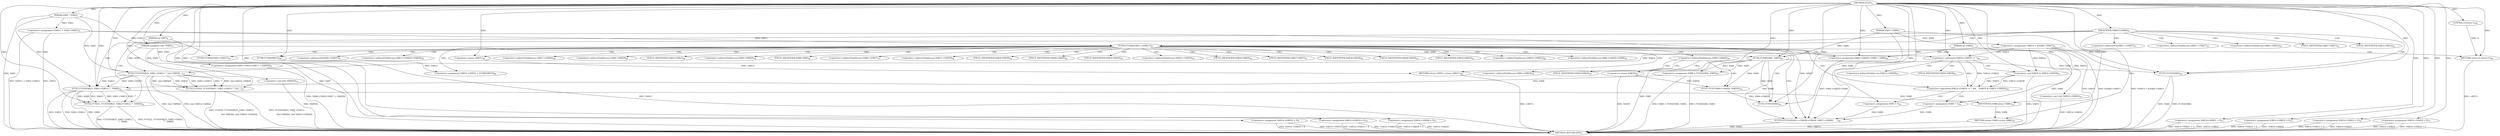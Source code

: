 digraph "FUN1" {  
"8" [label = <(METHOD,FUN1)<SUB>1</SUB>> ]
"191" [label = <(METHOD_RETURN,ANY)<SUB>1</SUB>> ]
"9" [label = <(PARAM,VAR1 * VAR2)<SUB>1</SUB>> ]
"10" [label = <(PARAM,VAR3 * VAR4)<SUB>1</SUB>> ]
"11" [label = <(PARAM,unsigned char *VAR5)<SUB>2</SUB>> ]
"12" [label = <(PARAM,int VAR6)<SUB>2</SUB>> ]
"13" [label = <(PARAM,int VAR7)<SUB>2</SUB>> ]
"18" [label = <(&lt;operator&gt;.assignment,*VAR11 = VAR2-&gt;VAR12)<SUB>5</SUB>> ]
"24" [label = <(&lt;operator&gt;.assignment,*VAR14 = &amp;VAR4-&gt;VAR15)<SUB>6</SUB>> ]
"30" [label = <(&lt;operator&gt;.assignment,VAR4-&gt;VAR16.VAR17 = VAR5[0])<SUB>8</SUB>> ]
"39" [label = <(&lt;operator&gt;.assignment,VAR14-&gt;VAR18 = 0)<SUB>9</SUB>> ]
"44" [label = <(&lt;operator&gt;.assignment,VAR14-&gt;VAR19 = 0)<SUB>10</SUB>> ]
"49" [label = <(&lt;operator&gt;.assignment,VAR14-&gt;VAR20 = 0)<SUB>11</SUB>> ]
"54" [label = <(&lt;operator&gt;.assignment,VAR14-&gt;VAR21 = 0)<SUB>12</SUB>> ]
"59" [label = <(&lt;operator&gt;.assignment,VAR14-&gt;VAR22 = 0)<SUB>13</SUB>> ]
"64" [label = <(&lt;operator&gt;.assignment,VAR14-&gt;VAR23 = 0)<SUB>14</SUB>> ]
"69" [label = <(&lt;operator&gt;.assignment,VAR14-&gt;VAR24 = 0)<SUB>15</SUB>> ]
"74" [label = <(FUN2,FUN2(4, FUN3(VAR25, VAR2-&gt;VAR12,
			&quot;&quot;,
			(int...)<SUB>16</SUB>> ]
"92" [label = <(&lt;operator&gt;.assignment,VAR8 = FUN4(VAR4, VAR5))<SUB>20</SUB>> ]
"136" [label = <(&lt;operator&gt;.assignment,VAR14-&gt;VAR32 = FUN8(VAR33))<SUB>49</SUB>> ]
"163" [label = <(&lt;operator&gt;.assignment,VAR4-&gt;VAR29-&gt;VAR6 = VAR6)<SUB>56</SUB>> ]
"170" [label = <(FUN9,FUN9(&amp;VAR2-&gt;VAR37))<SUB>57</SUB>> ]
"175" [label = <(FUN10,FUN10(VAR11-&gt;VAR38-&gt;VAR39, VAR11-&gt;VAR40,
			   ...)<SUB>58</SUB>> ]
"189" [label = <(RETURN,return 0;,return 0;)<SUB>60</SUB>> ]
"98" [label = <(IDENTIFIER,VAR8,if (VAR8))<SUB>21</SUB>> ]
"114" [label = <(FUN6,FUN6(&amp;VAR11-&gt;VAR27))<SUB>27</SUB>> ]
"143" [label = <(&lt;operator&gt;.logicalAnd,VAR14-&gt;VAR34 != '' &amp;&amp;	
	    (VAR35 &amp; VAR14-&gt;VAR36))<SUB>50</SUB>> ]
"190" [label = <(LITERAL,0,return 0;)<SUB>60</SUB>> ]
"76" [label = <(FUN3,FUN3(VAR25, VAR2-&gt;VAR12,
			&quot;&quot;,
			(int) VAR5[0...)<SUB>16</SUB>> ]
"94" [label = <(FUN4,FUN4(VAR4, VAR5))<SUB>20</SUB>> ]
"100" [label = <(FUN2,FUN2(1, FUN3(VAR25, VAR2-&gt;VAR12,
			&quot;&quot;, VAR8)))<SUB>22</SUB>> ]
"109" [label = <(FUN5,FUN5(VAR4))<SUB>24</SUB>> ]
"111" [label = <(RETURN,return VAR8;,return VAR8;)<SUB>25</SUB>> ]
"131" [label = <(FUN5,FUN5(VAR4))<SUB>45</SUB>> ]
"133" [label = <(RETURN,return -VAR31;,return -VAR31;)<SUB>46</SUB>> ]
"140" [label = <(FUN8,FUN8(VAR33))<SUB>49</SUB>> ]
"155" [label = <(&lt;operator&gt;.assignment,VAR9 = 0)<SUB>52</SUB>> ]
"82" [label = <(&lt;operator&gt;.cast,(int) VAR5[0])<SUB>18</SUB>> ]
"87" [label = <(&lt;operator&gt;.cast,(int) VAR14-&gt;VAR26)<SUB>18</SUB>> ]
"112" [label = <(IDENTIFIER,VAR8,return VAR8;)<SUB>25</SUB>> ]
"134" [label = <(&lt;operator&gt;.minus,-VAR31)<SUB>46</SUB>> ]
"144" [label = <(&lt;operator&gt;.notEquals,VAR14-&gt;VAR34 != '')<SUB>50</SUB>> ]
"149" [label = <(&lt;operator&gt;.and,VAR35 &amp; VAR14-&gt;VAR36)<SUB>51</SUB>> ]
"160" [label = <(&lt;operator&gt;.assignment,VAR9 = 1)<SUB>54</SUB>> ]
"102" [label = <(FUN3,FUN3(VAR25, VAR2-&gt;VAR12,
			&quot;&quot;, VAR8))<SUB>22</SUB>> ]
"125" [label = <(FUN7,FUN7(VAR4-&gt;VAR29, -VAR30))<SUB>38</SUB>> ]
"129" [label = <(&lt;operator&gt;.minus,-VAR30)<SUB>38</SUB>> ]
"137" [label = <(&lt;operator&gt;.indirectFieldAccess,VAR14-&gt;VAR32)<SUB>49</SUB>> ]
"164" [label = <(&lt;operator&gt;.indirectFieldAccess,VAR4-&gt;VAR29-&gt;VAR6)<SUB>56</SUB>> ]
"171" [label = <(&lt;operator&gt;.addressOf,&amp;VAR2-&gt;VAR37)<SUB>57</SUB>> ]
"176" [label = <(&lt;operator&gt;.indirectFieldAccess,VAR11-&gt;VAR38-&gt;VAR39)<SUB>58</SUB>> ]
"181" [label = <(&lt;operator&gt;.indirectFieldAccess,VAR11-&gt;VAR40)<SUB>58</SUB>> ]
"184" [label = <(&lt;operator&gt;.indirectFieldAccess,VAR4-&gt;VAR29)<SUB>59</SUB>> ]
"115" [label = <(&lt;operator&gt;.addressOf,&amp;VAR11-&gt;VAR27)<SUB>27</SUB>> ]
"139" [label = <(FIELD_IDENTIFIER,VAR32,VAR32)<SUB>49</SUB>> ]
"165" [label = <(&lt;operator&gt;.indirectFieldAccess,VAR4-&gt;VAR29)<SUB>56</SUB>> ]
"168" [label = <(FIELD_IDENTIFIER,VAR6,VAR6)<SUB>56</SUB>> ]
"172" [label = <(&lt;operator&gt;.indirectFieldAccess,VAR2-&gt;VAR37)<SUB>57</SUB>> ]
"177" [label = <(&lt;operator&gt;.indirectFieldAccess,VAR11-&gt;VAR38)<SUB>58</SUB>> ]
"180" [label = <(FIELD_IDENTIFIER,VAR39,VAR39)<SUB>58</SUB>> ]
"183" [label = <(FIELD_IDENTIFIER,VAR40,VAR40)<SUB>58</SUB>> ]
"186" [label = <(FIELD_IDENTIFIER,VAR29,VAR29)<SUB>59</SUB>> ]
"116" [label = <(&lt;operator&gt;.indirectFieldAccess,VAR11-&gt;VAR27)<SUB>27</SUB>> ]
"121" [label = <(&lt;operator&gt;.indirectFieldAccess,VAR4-&gt;VAR28)<SUB>29</SUB>> ]
"145" [label = <(&lt;operator&gt;.indirectFieldAccess,VAR14-&gt;VAR34)<SUB>50</SUB>> ]
"151" [label = <(&lt;operator&gt;.indirectFieldAccess,VAR14-&gt;VAR36)<SUB>51</SUB>> ]
"167" [label = <(FIELD_IDENTIFIER,VAR29,VAR29)<SUB>56</SUB>> ]
"174" [label = <(FIELD_IDENTIFIER,VAR37,VAR37)<SUB>57</SUB>> ]
"179" [label = <(FIELD_IDENTIFIER,VAR38,VAR38)<SUB>58</SUB>> ]
"104" [label = <(&lt;operator&gt;.indirectFieldAccess,VAR2-&gt;VAR12)<SUB>22</SUB>> ]
"118" [label = <(FIELD_IDENTIFIER,VAR27,VAR27)<SUB>27</SUB>> ]
"123" [label = <(FIELD_IDENTIFIER,VAR28,VAR28)<SUB>29</SUB>> ]
"147" [label = <(FIELD_IDENTIFIER,VAR34,VAR34)<SUB>50</SUB>> ]
"153" [label = <(FIELD_IDENTIFIER,VAR36,VAR36)<SUB>51</SUB>> ]
"106" [label = <(FIELD_IDENTIFIER,VAR12,VAR12)<SUB>22</SUB>> ]
"126" [label = <(&lt;operator&gt;.indirectFieldAccess,VAR4-&gt;VAR29)<SUB>38</SUB>> ]
"128" [label = <(FIELD_IDENTIFIER,VAR29,VAR29)<SUB>38</SUB>> ]
  "189" -> "191"  [ label = "DDG: &lt;RET&gt;"] 
  "133" -> "191"  [ label = "DDG: &lt;RET&gt;"] 
  "111" -> "191"  [ label = "DDG: &lt;RET&gt;"] 
  "9" -> "191"  [ label = "DDG: VAR2"] 
  "12" -> "191"  [ label = "DDG: VAR6"] 
  "13" -> "191"  [ label = "DDG: VAR7"] 
  "18" -> "191"  [ label = "DDG: VAR11"] 
  "18" -> "191"  [ label = "DDG: *VAR11 = VAR2-&gt;VAR12"] 
  "24" -> "191"  [ label = "DDG: VAR14"] 
  "24" -> "191"  [ label = "DDG: &amp;VAR4-&gt;VAR15"] 
  "24" -> "191"  [ label = "DDG: *VAR14 = &amp;VAR4-&gt;VAR15"] 
  "30" -> "191"  [ label = "DDG: VAR4-&gt;VAR16.VAR17 = VAR5[0]"] 
  "39" -> "191"  [ label = "DDG: VAR14-&gt;VAR18"] 
  "39" -> "191"  [ label = "DDG: VAR14-&gt;VAR18 = 0"] 
  "44" -> "191"  [ label = "DDG: VAR14-&gt;VAR19"] 
  "44" -> "191"  [ label = "DDG: VAR14-&gt;VAR19 = 0"] 
  "49" -> "191"  [ label = "DDG: VAR14-&gt;VAR20"] 
  "49" -> "191"  [ label = "DDG: VAR14-&gt;VAR20 = 0"] 
  "54" -> "191"  [ label = "DDG: VAR14-&gt;VAR21"] 
  "54" -> "191"  [ label = "DDG: VAR14-&gt;VAR21 = 0"] 
  "59" -> "191"  [ label = "DDG: VAR14-&gt;VAR22"] 
  "59" -> "191"  [ label = "DDG: VAR14-&gt;VAR22 = 0"] 
  "64" -> "191"  [ label = "DDG: VAR14-&gt;VAR23"] 
  "64" -> "191"  [ label = "DDG: VAR14-&gt;VAR23 = 0"] 
  "69" -> "191"  [ label = "DDG: VAR14-&gt;VAR24"] 
  "69" -> "191"  [ label = "DDG: VAR14-&gt;VAR24 = 0"] 
  "82" -> "191"  [ label = "DDG: VAR5[0]"] 
  "76" -> "191"  [ label = "DDG: (int) VAR5[0]"] 
  "87" -> "191"  [ label = "DDG: VAR14-&gt;VAR26"] 
  "76" -> "191"  [ label = "DDG: (int) VAR14-&gt;VAR26"] 
  "74" -> "191"  [ label = "DDG: FUN3(VAR25, VAR2-&gt;VAR12,
			&quot;&quot;,
			(int) VAR5[0], (int) VAR14-&gt;VAR26)"] 
  "74" -> "191"  [ label = "DDG: FUN2(4, FUN3(VAR25, VAR2-&gt;VAR12,
			&quot;&quot;,
			(int) VAR5[0], (int) VAR14-&gt;VAR26))"] 
  "94" -> "191"  [ label = "DDG: VAR5"] 
  "92" -> "191"  [ label = "DDG: FUN4(VAR4, VAR5)"] 
  "92" -> "191"  [ label = "DDG: VAR8 = FUN4(VAR4, VAR5)"] 
  "102" -> "191"  [ label = "DDG: VAR25"] 
  "102" -> "191"  [ label = "DDG: VAR2-&gt;VAR12"] 
  "102" -> "191"  [ label = "DDG: VAR8"] 
  "100" -> "191"  [ label = "DDG: FUN3(VAR25, VAR2-&gt;VAR12,
			&quot;&quot;, VAR8)"] 
  "100" -> "191"  [ label = "DDG: FUN2(1, FUN3(VAR25, VAR2-&gt;VAR12,
			&quot;&quot;, VAR8))"] 
  "109" -> "191"  [ label = "DDG: VAR4"] 
  "109" -> "191"  [ label = "DDG: FUN5(VAR4)"] 
  "140" -> "191"  [ label = "DDG: VAR33"] 
  "149" -> "191"  [ label = "DDG: VAR35"] 
  "129" -> "191"  [ label = "DDG: VAR30"] 
  "175" -> "191"  [ label = "DDG: VAR41"] 
  "8" -> "9"  [ label = "DDG: "] 
  "8" -> "10"  [ label = "DDG: "] 
  "8" -> "11"  [ label = "DDG: "] 
  "8" -> "12"  [ label = "DDG: "] 
  "8" -> "13"  [ label = "DDG: "] 
  "9" -> "18"  [ label = "DDG: VAR2"] 
  "10" -> "24"  [ label = "DDG: VAR4"] 
  "11" -> "30"  [ label = "DDG: VAR5"] 
  "8" -> "39"  [ label = "DDG: "] 
  "8" -> "44"  [ label = "DDG: "] 
  "8" -> "49"  [ label = "DDG: "] 
  "8" -> "54"  [ label = "DDG: "] 
  "8" -> "59"  [ label = "DDG: "] 
  "8" -> "64"  [ label = "DDG: "] 
  "8" -> "69"  [ label = "DDG: "] 
  "94" -> "92"  [ label = "DDG: VAR4"] 
  "94" -> "92"  [ label = "DDG: VAR5"] 
  "140" -> "136"  [ label = "DDG: VAR33"] 
  "12" -> "163"  [ label = "DDG: VAR6"] 
  "8" -> "163"  [ label = "DDG: "] 
  "190" -> "189"  [ label = "DDG: 0"] 
  "8" -> "189"  [ label = "DDG: "] 
  "8" -> "74"  [ label = "DDG: "] 
  "76" -> "74"  [ label = "DDG: VAR25"] 
  "76" -> "74"  [ label = "DDG: VAR2-&gt;VAR12"] 
  "76" -> "74"  [ label = "DDG: &quot;&quot;"] 
  "76" -> "74"  [ label = "DDG: (int) VAR14-&gt;VAR26"] 
  "76" -> "74"  [ label = "DDG: (int) VAR5[0]"] 
  "8" -> "98"  [ label = "DDG: "] 
  "9" -> "170"  [ label = "DDG: VAR2"] 
  "18" -> "175"  [ label = "DDG: VAR11"] 
  "94" -> "175"  [ label = "DDG: VAR4"] 
  "163" -> "175"  [ label = "DDG: VAR4-&gt;VAR29-&gt;VAR6"] 
  "160" -> "175"  [ label = "DDG: VAR9"] 
  "155" -> "175"  [ label = "DDG: VAR9"] 
  "8" -> "175"  [ label = "DDG: "] 
  "8" -> "190"  [ label = "DDG: "] 
  "8" -> "76"  [ label = "DDG: "] 
  "9" -> "76"  [ label = "DDG: VAR2"] 
  "11" -> "76"  [ label = "DDG: VAR5"] 
  "24" -> "76"  [ label = "DDG: VAR14"] 
  "10" -> "94"  [ label = "DDG: VAR4"] 
  "8" -> "94"  [ label = "DDG: "] 
  "11" -> "94"  [ label = "DDG: VAR5"] 
  "112" -> "111"  [ label = "DDG: VAR8"] 
  "18" -> "114"  [ label = "DDG: VAR11"] 
  "134" -> "133"  [ label = "DDG: -VAR31"] 
  "8" -> "140"  [ label = "DDG: "] 
  "144" -> "143"  [ label = "DDG: VAR14-&gt;VAR34"] 
  "144" -> "143"  [ label = "DDG: ''"] 
  "149" -> "143"  [ label = "DDG: VAR35"] 
  "149" -> "143"  [ label = "DDG: VAR14-&gt;VAR36"] 
  "8" -> "155"  [ label = "DDG: "] 
  "11" -> "82"  [ label = "DDG: VAR5"] 
  "24" -> "87"  [ label = "DDG: VAR14"] 
  "8" -> "100"  [ label = "DDG: "] 
  "102" -> "100"  [ label = "DDG: VAR25"] 
  "102" -> "100"  [ label = "DDG: VAR2-&gt;VAR12"] 
  "102" -> "100"  [ label = "DDG: &quot;&quot;"] 
  "102" -> "100"  [ label = "DDG: VAR8"] 
  "94" -> "109"  [ label = "DDG: VAR4"] 
  "8" -> "109"  [ label = "DDG: "] 
  "10" -> "109"  [ label = "DDG: VAR4"] 
  "102" -> "112"  [ label = "DDG: VAR8"] 
  "8" -> "112"  [ label = "DDG: "] 
  "94" -> "131"  [ label = "DDG: VAR4"] 
  "125" -> "131"  [ label = "DDG: VAR4-&gt;VAR29"] 
  "8" -> "131"  [ label = "DDG: "] 
  "10" -> "131"  [ label = "DDG: VAR4"] 
  "24" -> "144"  [ label = "DDG: VAR14"] 
  "8" -> "144"  [ label = "DDG: "] 
  "8" -> "149"  [ label = "DDG: "] 
  "24" -> "149"  [ label = "DDG: VAR14"] 
  "8" -> "160"  [ label = "DDG: "] 
  "76" -> "102"  [ label = "DDG: VAR25"] 
  "8" -> "102"  [ label = "DDG: "] 
  "9" -> "102"  [ label = "DDG: VAR2"] 
  "76" -> "102"  [ label = "DDG: VAR2-&gt;VAR12"] 
  "92" -> "102"  [ label = "DDG: VAR8"] 
  "8" -> "134"  [ label = "DDG: "] 
  "94" -> "125"  [ label = "DDG: VAR4"] 
  "129" -> "125"  [ label = "DDG: VAR30"] 
  "8" -> "129"  [ label = "DDG: "] 
  "98" -> "115"  [ label = "CDG: "] 
  "98" -> "116"  [ label = "CDG: "] 
  "98" -> "102"  [ label = "CDG: "] 
  "98" -> "114"  [ label = "CDG: "] 
  "98" -> "104"  [ label = "CDG: "] 
  "98" -> "106"  [ label = "CDG: "] 
  "98" -> "118"  [ label = "CDG: "] 
  "98" -> "100"  [ label = "CDG: "] 
  "98" -> "111"  [ label = "CDG: "] 
  "98" -> "109"  [ label = "CDG: "] 
  "114" -> "183"  [ label = "CDG: "] 
  "114" -> "167"  [ label = "CDG: "] 
  "114" -> "136"  [ label = "CDG: "] 
  "114" -> "145"  [ label = "CDG: "] 
  "114" -> "163"  [ label = "CDG: "] 
  "114" -> "131"  [ label = "CDG: "] 
  "114" -> "179"  [ label = "CDG: "] 
  "114" -> "189"  [ label = "CDG: "] 
  "114" -> "121"  [ label = "CDG: "] 
  "114" -> "123"  [ label = "CDG: "] 
  "114" -> "168"  [ label = "CDG: "] 
  "114" -> "170"  [ label = "CDG: "] 
  "114" -> "144"  [ label = "CDG: "] 
  "114" -> "134"  [ label = "CDG: "] 
  "114" -> "176"  [ label = "CDG: "] 
  "114" -> "181"  [ label = "CDG: "] 
  "114" -> "140"  [ label = "CDG: "] 
  "114" -> "143"  [ label = "CDG: "] 
  "114" -> "184"  [ label = "CDG: "] 
  "114" -> "137"  [ label = "CDG: "] 
  "114" -> "177"  [ label = "CDG: "] 
  "114" -> "165"  [ label = "CDG: "] 
  "114" -> "174"  [ label = "CDG: "] 
  "114" -> "147"  [ label = "CDG: "] 
  "114" -> "164"  [ label = "CDG: "] 
  "114" -> "186"  [ label = "CDG: "] 
  "114" -> "139"  [ label = "CDG: "] 
  "114" -> "175"  [ label = "CDG: "] 
  "114" -> "180"  [ label = "CDG: "] 
  "114" -> "133"  [ label = "CDG: "] 
  "114" -> "171"  [ label = "CDG: "] 
  "114" -> "172"  [ label = "CDG: "] 
  "143" -> "160"  [ label = "CDG: "] 
  "143" -> "155"  [ label = "CDG: "] 
  "144" -> "149"  [ label = "CDG: "] 
  "144" -> "151"  [ label = "CDG: "] 
  "144" -> "153"  [ label = "CDG: "] 
  "121" -> "128"  [ label = "CDG: "] 
  "121" -> "129"  [ label = "CDG: "] 
  "121" -> "126"  [ label = "CDG: "] 
  "121" -> "125"  [ label = "CDG: "] 
}
